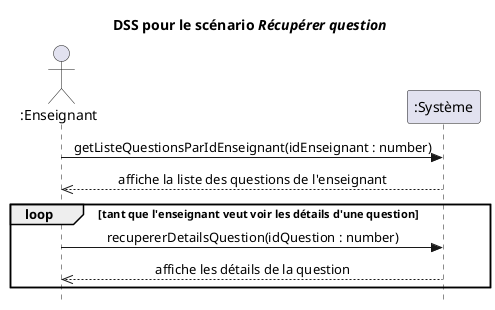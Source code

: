 @startuml
skinparam style strictuml
skinparam defaultfontname Verdana
skinparam sequence {
    MessageAlign center
}
title DSS pour le scénario <i>Récupérer question</i>
actor ":Enseignant" as e
participant ":Système" as s
e->s : getListeQuestionsParIdEnseignant(idEnseignant : number)
e<<--s : affiche la liste des questions de l'enseignant
loop tant que l'enseignant veut voir les détails d'une question
e->s : recupererDetailsQuestion(idQuestion : number)
e<<--s : affiche les détails de la question
end
@enduml